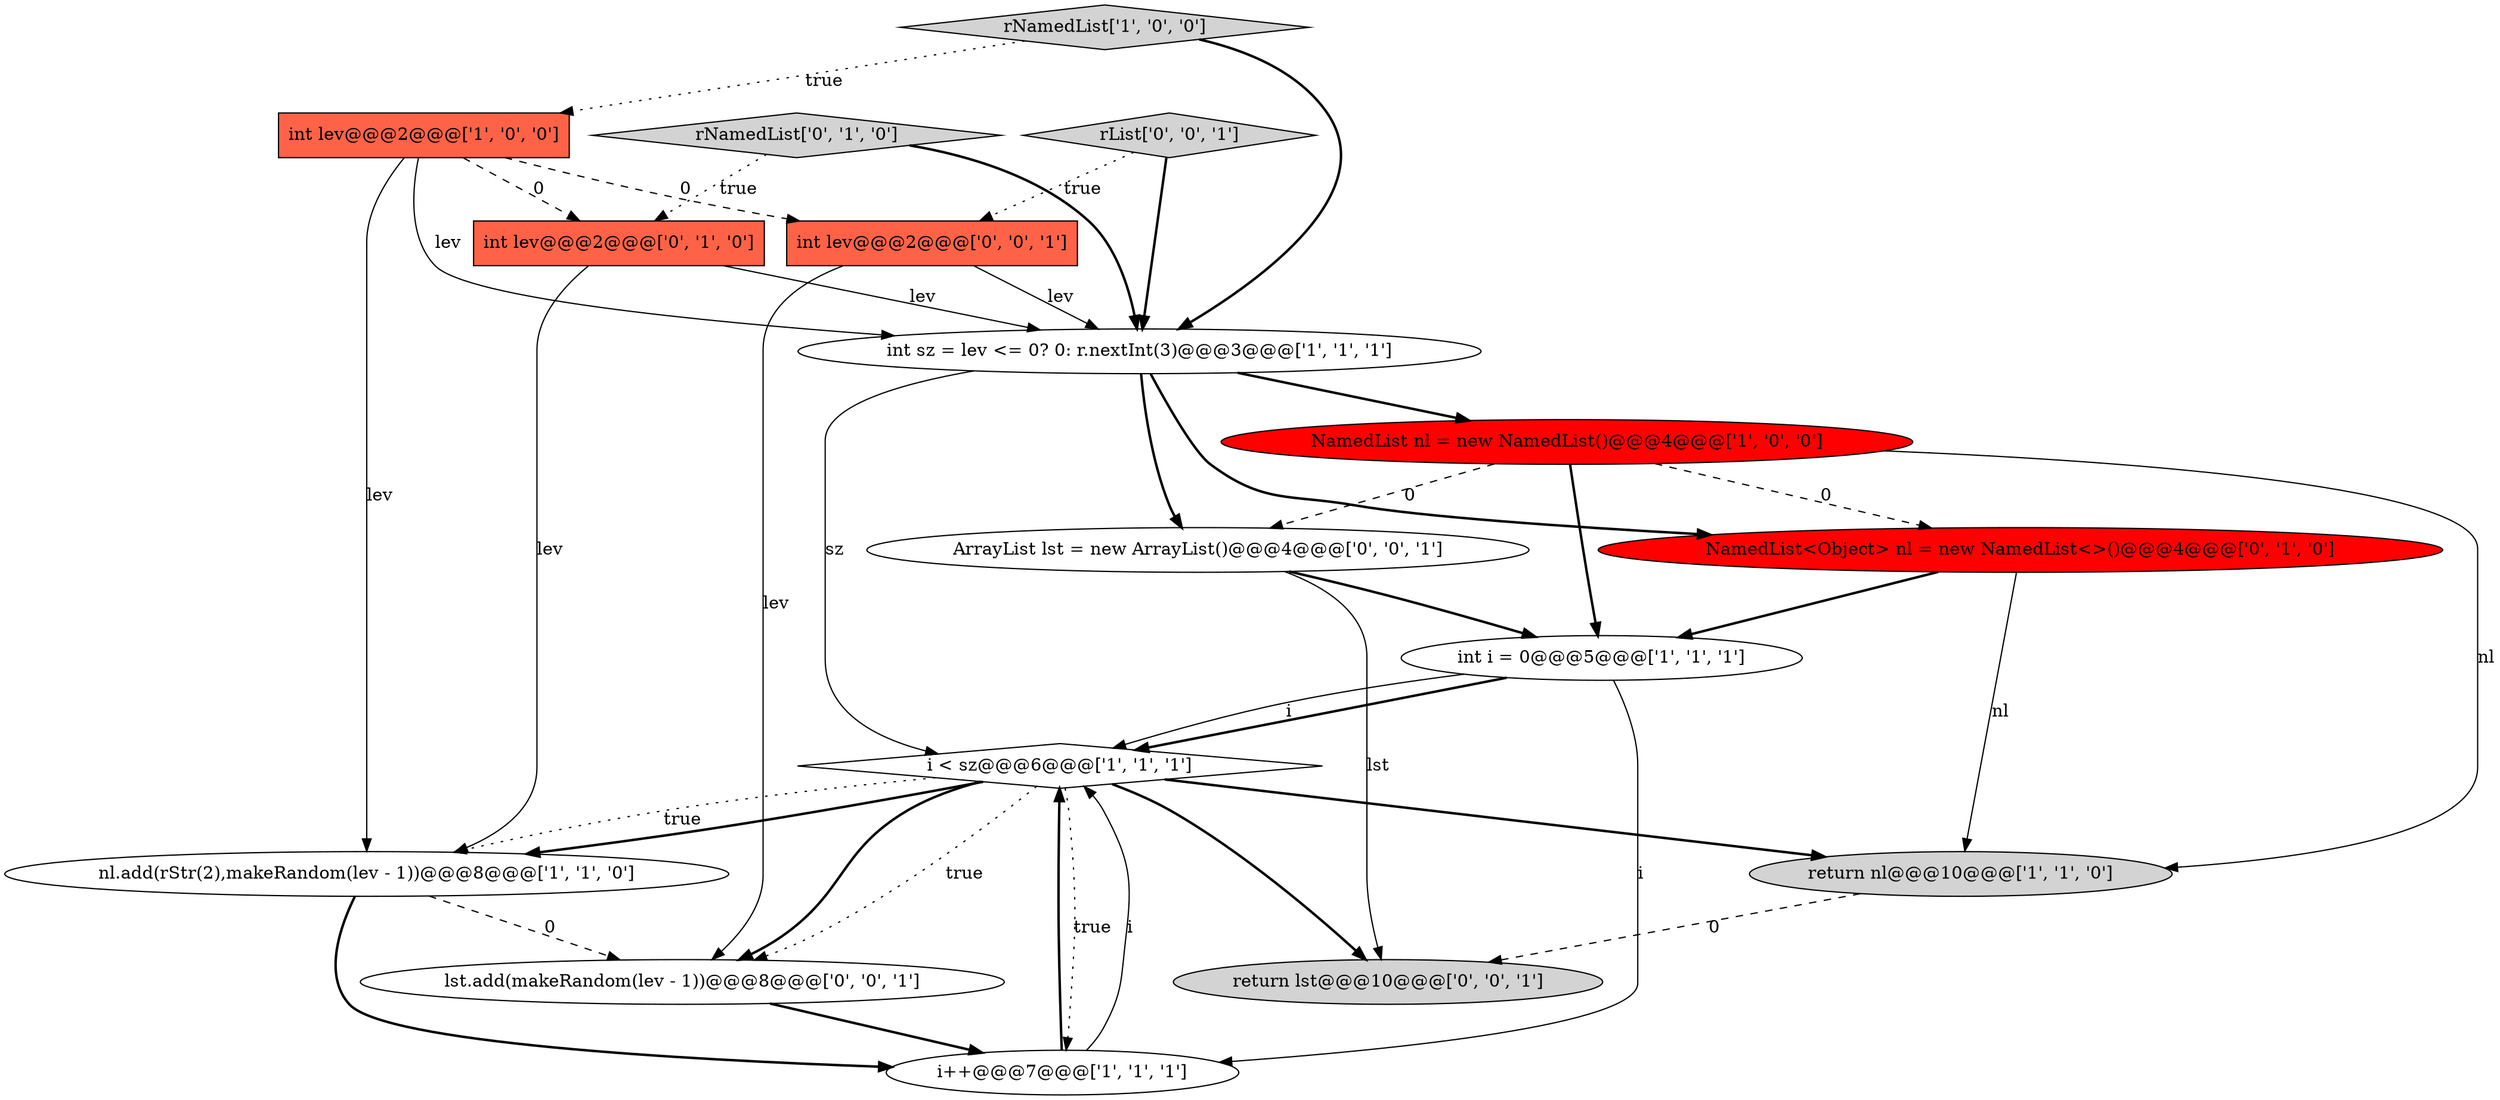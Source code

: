 digraph {
11 [style = filled, label = "rNamedList['0', '1', '0']", fillcolor = lightgray, shape = diamond image = "AAA0AAABBB2BBB"];
8 [style = filled, label = "rNamedList['1', '0', '0']", fillcolor = lightgray, shape = diamond image = "AAA0AAABBB1BBB"];
12 [style = filled, label = "ArrayList lst = new ArrayList()@@@4@@@['0', '0', '1']", fillcolor = white, shape = ellipse image = "AAA0AAABBB3BBB"];
1 [style = filled, label = "nl.add(rStr(2),makeRandom(lev - 1))@@@8@@@['1', '1', '0']", fillcolor = white, shape = ellipse image = "AAA0AAABBB1BBB"];
6 [style = filled, label = "return nl@@@10@@@['1', '1', '0']", fillcolor = lightgray, shape = ellipse image = "AAA0AAABBB1BBB"];
10 [style = filled, label = "NamedList<Object> nl = new NamedList<>()@@@4@@@['0', '1', '0']", fillcolor = red, shape = ellipse image = "AAA1AAABBB2BBB"];
2 [style = filled, label = "int i = 0@@@5@@@['1', '1', '1']", fillcolor = white, shape = ellipse image = "AAA0AAABBB1BBB"];
4 [style = filled, label = "int sz = lev <= 0? 0: r.nextInt(3)@@@3@@@['1', '1', '1']", fillcolor = white, shape = ellipse image = "AAA0AAABBB1BBB"];
3 [style = filled, label = "i < sz@@@6@@@['1', '1', '1']", fillcolor = white, shape = diamond image = "AAA0AAABBB1BBB"];
7 [style = filled, label = "NamedList nl = new NamedList()@@@4@@@['1', '0', '0']", fillcolor = red, shape = ellipse image = "AAA1AAABBB1BBB"];
9 [style = filled, label = "int lev@@@2@@@['0', '1', '0']", fillcolor = tomato, shape = box image = "AAA1AAABBB2BBB"];
15 [style = filled, label = "return lst@@@10@@@['0', '0', '1']", fillcolor = lightgray, shape = ellipse image = "AAA0AAABBB3BBB"];
16 [style = filled, label = "rList['0', '0', '1']", fillcolor = lightgray, shape = diamond image = "AAA0AAABBB3BBB"];
13 [style = filled, label = "int lev@@@2@@@['0', '0', '1']", fillcolor = tomato, shape = box image = "AAA0AAABBB3BBB"];
5 [style = filled, label = "i++@@@7@@@['1', '1', '1']", fillcolor = white, shape = ellipse image = "AAA0AAABBB1BBB"];
14 [style = filled, label = "lst.add(makeRandom(lev - 1))@@@8@@@['0', '0', '1']", fillcolor = white, shape = ellipse image = "AAA0AAABBB3BBB"];
0 [style = filled, label = "int lev@@@2@@@['1', '0', '0']", fillcolor = tomato, shape = box image = "AAA1AAABBB1BBB"];
1->5 [style = bold, label=""];
5->3 [style = bold, label=""];
4->10 [style = bold, label=""];
12->15 [style = solid, label="lst"];
4->3 [style = solid, label="sz"];
3->1 [style = bold, label=""];
16->13 [style = dotted, label="true"];
5->3 [style = solid, label="i"];
1->14 [style = dashed, label="0"];
2->3 [style = bold, label=""];
7->6 [style = solid, label="nl"];
11->4 [style = bold, label=""];
3->14 [style = bold, label=""];
3->6 [style = bold, label=""];
11->9 [style = dotted, label="true"];
3->15 [style = bold, label=""];
2->3 [style = solid, label="i"];
4->7 [style = bold, label=""];
3->14 [style = dotted, label="true"];
0->1 [style = solid, label="lev"];
12->2 [style = bold, label=""];
0->4 [style = solid, label="lev"];
3->5 [style = dotted, label="true"];
6->15 [style = dashed, label="0"];
7->2 [style = bold, label=""];
9->4 [style = solid, label="lev"];
0->13 [style = dashed, label="0"];
7->12 [style = dashed, label="0"];
10->6 [style = solid, label="nl"];
4->12 [style = bold, label=""];
7->10 [style = dashed, label="0"];
10->2 [style = bold, label=""];
8->0 [style = dotted, label="true"];
8->4 [style = bold, label=""];
0->9 [style = dashed, label="0"];
16->4 [style = bold, label=""];
13->14 [style = solid, label="lev"];
13->4 [style = solid, label="lev"];
3->1 [style = dotted, label="true"];
2->5 [style = solid, label="i"];
9->1 [style = solid, label="lev"];
14->5 [style = bold, label=""];
}
